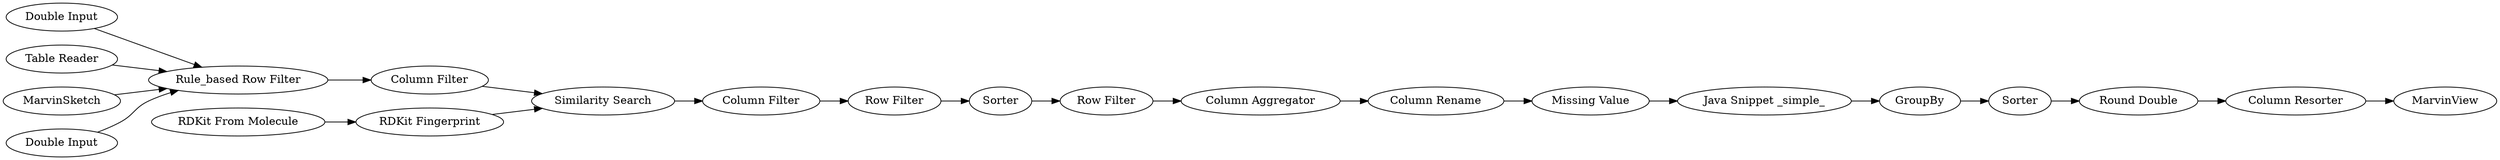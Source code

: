 digraph {
	862 -> 1187
	1186 -> 1168
	1178 -> 1177
	1179 -> 620
	1183 -> 1185
	619 -> 1178
	1187 -> 831
	1167 -> 832
	1168 -> 1165
	1177 -> 1182
	876 -> 1187
	1208 -> 1187
	861 -> 1187
	832 -> 868
	816 -> 1179
	1185 -> 1186
	828 -> 816
	1165 -> 1167
	620 -> 619
	831 -> 1179
	1182 -> 1183
	1168 [label=GroupBy]
	1179 [label="Similarity Search"]
	816 [label="RDKit Fingerprint"]
	1177 [label="Row Filter"]
	1208 [label=MarvinSketch]
	619 [label="Row Filter"]
	1182 [label="Column Aggregator"]
	832 [label="Column Resorter"]
	1183 [label="Column Rename"]
	862 [label="Double Input"]
	831 [label="Column Filter"]
	868 [label=MarvinView]
	1185 [label="Missing Value"]
	1165 [label=Sorter]
	861 [label="Double Input"]
	1186 [label="Java Snippet _simple_"]
	1167 [label="Round Double"]
	620 [label="Column Filter"]
	876 [label="Table Reader"]
	1187 [label="Rule_based Row Filter"]
	828 [label="RDKit From Molecule"]
	1178 [label=Sorter]
	rankdir=LR
}
